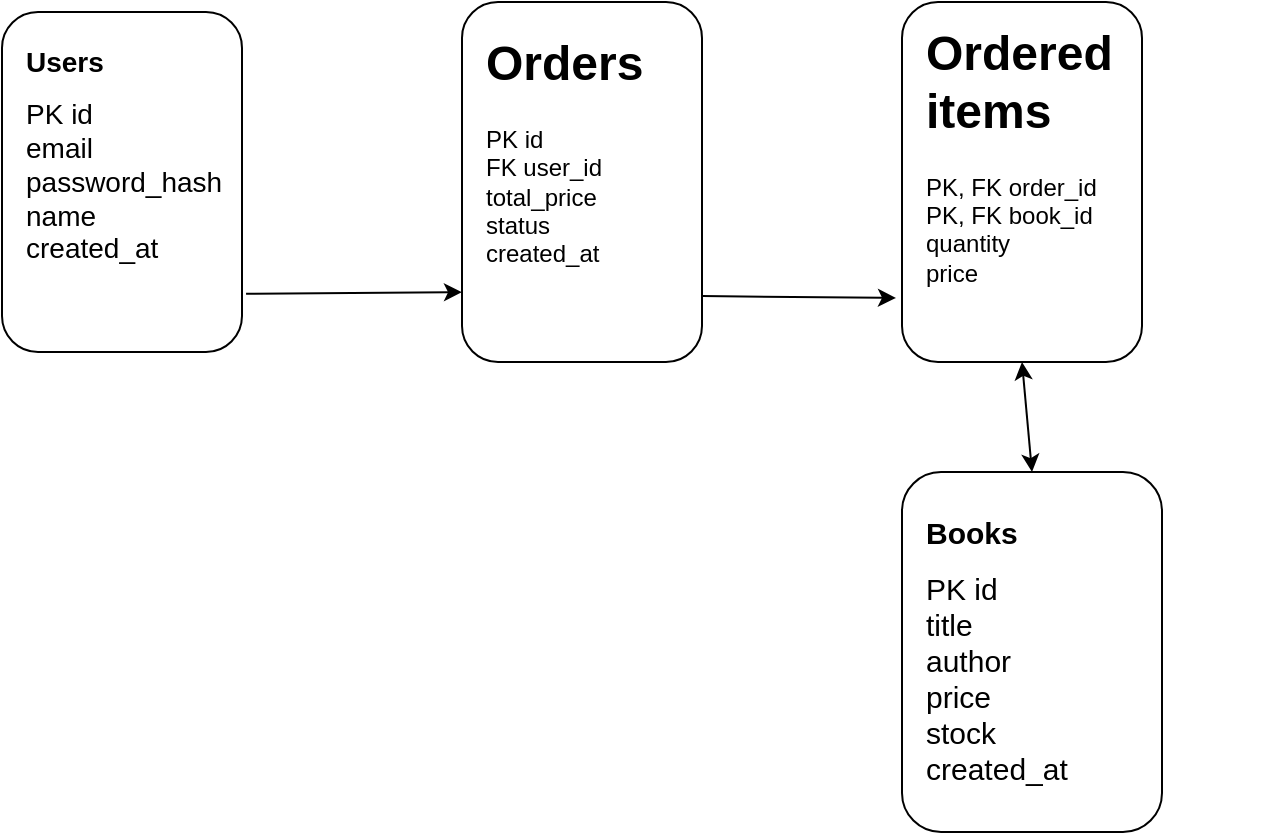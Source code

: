 <mxfile version="24.7.17">
  <diagram name="Page-1" id="oT5PC-56AD7Lfe38AtlS">
    <mxGraphModel dx="1434" dy="780" grid="1" gridSize="10" guides="1" tooltips="1" connect="1" arrows="1" fold="1" page="1" pageScale="1" pageWidth="1100" pageHeight="850" math="0" shadow="0">
      <root>
        <mxCell id="0" />
        <mxCell id="1" parent="0" />
        <mxCell id="mKhf9dtW4CV4-tsM36OP-2" value="" style="rounded=1;whiteSpace=wrap;html=1;" vertex="1" parent="1">
          <mxGeometry x="320" y="230" width="120" height="170" as="geometry" />
        </mxCell>
        <mxCell id="mKhf9dtW4CV4-tsM36OP-3" value="" style="rounded=1;whiteSpace=wrap;html=1;" vertex="1" parent="1">
          <mxGeometry x="770" y="460" width="130" height="180" as="geometry" />
        </mxCell>
        <mxCell id="mKhf9dtW4CV4-tsM36OP-5" value="&lt;h1 style=&quot;margin-top: 0px; font-size: 14px;&quot;&gt;&lt;font style=&quot;font-size: 14px;&quot;&gt;Users&lt;/font&gt;&lt;/h1&gt;&lt;div style=&quot;font-size: 14px;&quot;&gt;&lt;font style=&quot;font-size: 14px;&quot;&gt;PK id&lt;/font&gt;&lt;/div&gt;&lt;div style=&quot;font-size: 14px;&quot;&gt;&lt;font style=&quot;font-size: 14px;&quot;&gt;email&lt;/font&gt;&lt;/div&gt;&lt;div style=&quot;font-size: 14px;&quot;&gt;&lt;font style=&quot;font-size: 14px;&quot;&gt;password_hash&lt;br&gt;&lt;span style=&quot;&quot; class=&quot;hljs-type&quot;&gt;name&lt;/span&gt;&lt;br&gt;created_at&amp;nbsp;&lt;/font&gt;&lt;/div&gt;" style="text;html=1;whiteSpace=wrap;overflow=hidden;rounded=0;" vertex="1" parent="1">
          <mxGeometry x="330" y="240" width="180" height="120" as="geometry" />
        </mxCell>
        <mxCell id="mKhf9dtW4CV4-tsM36OP-7" value="&lt;h1 style=&quot;margin-top: 0px; font-size: 15px;&quot;&gt;&lt;font style=&quot;font-size: 15px;&quot;&gt;Books&lt;/font&gt;&lt;/h1&gt;&lt;div style=&quot;font-size: 15px;&quot;&gt;&lt;font style=&quot;font-size: 15px;&quot;&gt;PK id&lt;/font&gt;&lt;/div&gt;&lt;div style=&quot;font-size: 15px;&quot;&gt;&lt;font style=&quot;font-size: 15px;&quot;&gt;title&lt;/font&gt;&lt;/div&gt;&lt;div style=&quot;font-size: 15px;&quot;&gt;&lt;font style=&quot;font-size: 15px;&quot;&gt;author&lt;/font&gt;&lt;/div&gt;&lt;div style=&quot;font-size: 15px;&quot;&gt;&lt;font style=&quot;font-size: 15px;&quot;&gt;price&lt;/font&gt;&lt;/div&gt;&lt;div style=&quot;font-size: 15px;&quot;&gt;&lt;font style=&quot;font-size: 15px;&quot;&gt;stock&lt;/font&gt;&lt;/div&gt;&lt;div style=&quot;font-size: 15px;&quot;&gt;&lt;font style=&quot;font-size: 15px;&quot;&gt;created_at&amp;nbsp;&amp;nbsp;&lt;/font&gt;&lt;/div&gt;" style="text;html=1;whiteSpace=wrap;overflow=hidden;rounded=0;" vertex="1" parent="1">
          <mxGeometry x="780" y="475" width="180" height="150" as="geometry" />
        </mxCell>
        <mxCell id="mKhf9dtW4CV4-tsM36OP-10" value="" style="rounded=1;whiteSpace=wrap;html=1;" vertex="1" parent="1">
          <mxGeometry x="550" y="225" width="120" height="180" as="geometry" />
        </mxCell>
        <mxCell id="mKhf9dtW4CV4-tsM36OP-11" value="&lt;h1 style=&quot;margin-top: 0px;&quot;&gt;Orders&lt;/h1&gt;&lt;div&gt;PK id&lt;/div&gt;&lt;div&gt;FK user_id&lt;/div&gt;&lt;div&gt;total_price&lt;/div&gt;&lt;div&gt;&lt;span class=&quot;hljs-built_in&quot;&gt;status&lt;/span&gt;&lt;/div&gt;&lt;div&gt;created_at&lt;/div&gt;" style="text;html=1;whiteSpace=wrap;overflow=hidden;rounded=0;" vertex="1" parent="1">
          <mxGeometry x="560" y="235" width="180" height="125" as="geometry" />
        </mxCell>
        <mxCell id="mKhf9dtW4CV4-tsM36OP-12" value="" style="rounded=1;whiteSpace=wrap;html=1;" vertex="1" parent="1">
          <mxGeometry x="770" y="225" width="120" height="180" as="geometry" />
        </mxCell>
        <mxCell id="mKhf9dtW4CV4-tsM36OP-16" value="&lt;h1 style=&quot;margin-top: 0px;&quot;&gt;Ordered items&lt;/h1&gt;&lt;div&gt;PK, FK order_id&lt;/div&gt;&lt;div&gt;PK, FK book_id&lt;/div&gt;&lt;div&gt;quantity&lt;/div&gt;&lt;div&gt;price&amp;nbsp; &amp;nbsp;&lt;/div&gt;" style="text;html=1;whiteSpace=wrap;overflow=hidden;rounded=0;" vertex="1" parent="1">
          <mxGeometry x="780" y="230" width="120" height="140" as="geometry" />
        </mxCell>
        <mxCell id="mKhf9dtW4CV4-tsM36OP-17" value="" style="endArrow=classic;html=1;rounded=0;entryX=0;entryY=0.806;entryDx=0;entryDy=0;entryPerimeter=0;exitX=1.017;exitY=0.829;exitDx=0;exitDy=0;exitPerimeter=0;" edge="1" parent="1" source="mKhf9dtW4CV4-tsM36OP-2" target="mKhf9dtW4CV4-tsM36OP-10">
          <mxGeometry width="50" height="50" relative="1" as="geometry">
            <mxPoint x="530" y="420" as="sourcePoint" />
            <mxPoint x="580" y="370" as="targetPoint" />
          </mxGeometry>
        </mxCell>
        <mxCell id="mKhf9dtW4CV4-tsM36OP-18" value="" style="endArrow=classic;html=1;rounded=0;exitX=1;exitY=0.817;exitDx=0;exitDy=0;exitPerimeter=0;entryX=-0.025;entryY=0.822;entryDx=0;entryDy=0;entryPerimeter=0;" edge="1" parent="1" source="mKhf9dtW4CV4-tsM36OP-10" target="mKhf9dtW4CV4-tsM36OP-12">
          <mxGeometry width="50" height="50" relative="1" as="geometry">
            <mxPoint x="530" y="420" as="sourcePoint" />
            <mxPoint x="580" y="370" as="targetPoint" />
          </mxGeometry>
        </mxCell>
        <mxCell id="mKhf9dtW4CV4-tsM36OP-19" value="" style="endArrow=classic;startArrow=classic;html=1;rounded=0;exitX=0.5;exitY=0;exitDx=0;exitDy=0;entryX=0.5;entryY=1;entryDx=0;entryDy=0;" edge="1" parent="1" source="mKhf9dtW4CV4-tsM36OP-3" target="mKhf9dtW4CV4-tsM36OP-12">
          <mxGeometry width="50" height="50" relative="1" as="geometry">
            <mxPoint x="530" y="420" as="sourcePoint" />
            <mxPoint x="580" y="370" as="targetPoint" />
          </mxGeometry>
        </mxCell>
      </root>
    </mxGraphModel>
  </diagram>
</mxfile>
